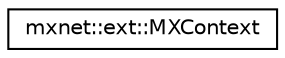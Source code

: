 digraph "Graphical Class Hierarchy"
{
 // LATEX_PDF_SIZE
  edge [fontname="Helvetica",fontsize="10",labelfontname="Helvetica",labelfontsize="10"];
  node [fontname="Helvetica",fontsize="10",shape=record];
  rankdir="LR";
  Node0 [label="mxnet::ext::MXContext",height=0.2,width=0.4,color="black", fillcolor="white", style="filled",URL="$structmxnet_1_1ext_1_1MXContext.html",tooltip="Context info passing from MXNet OpContext dev_type is string repr of supported context,..."];
}
